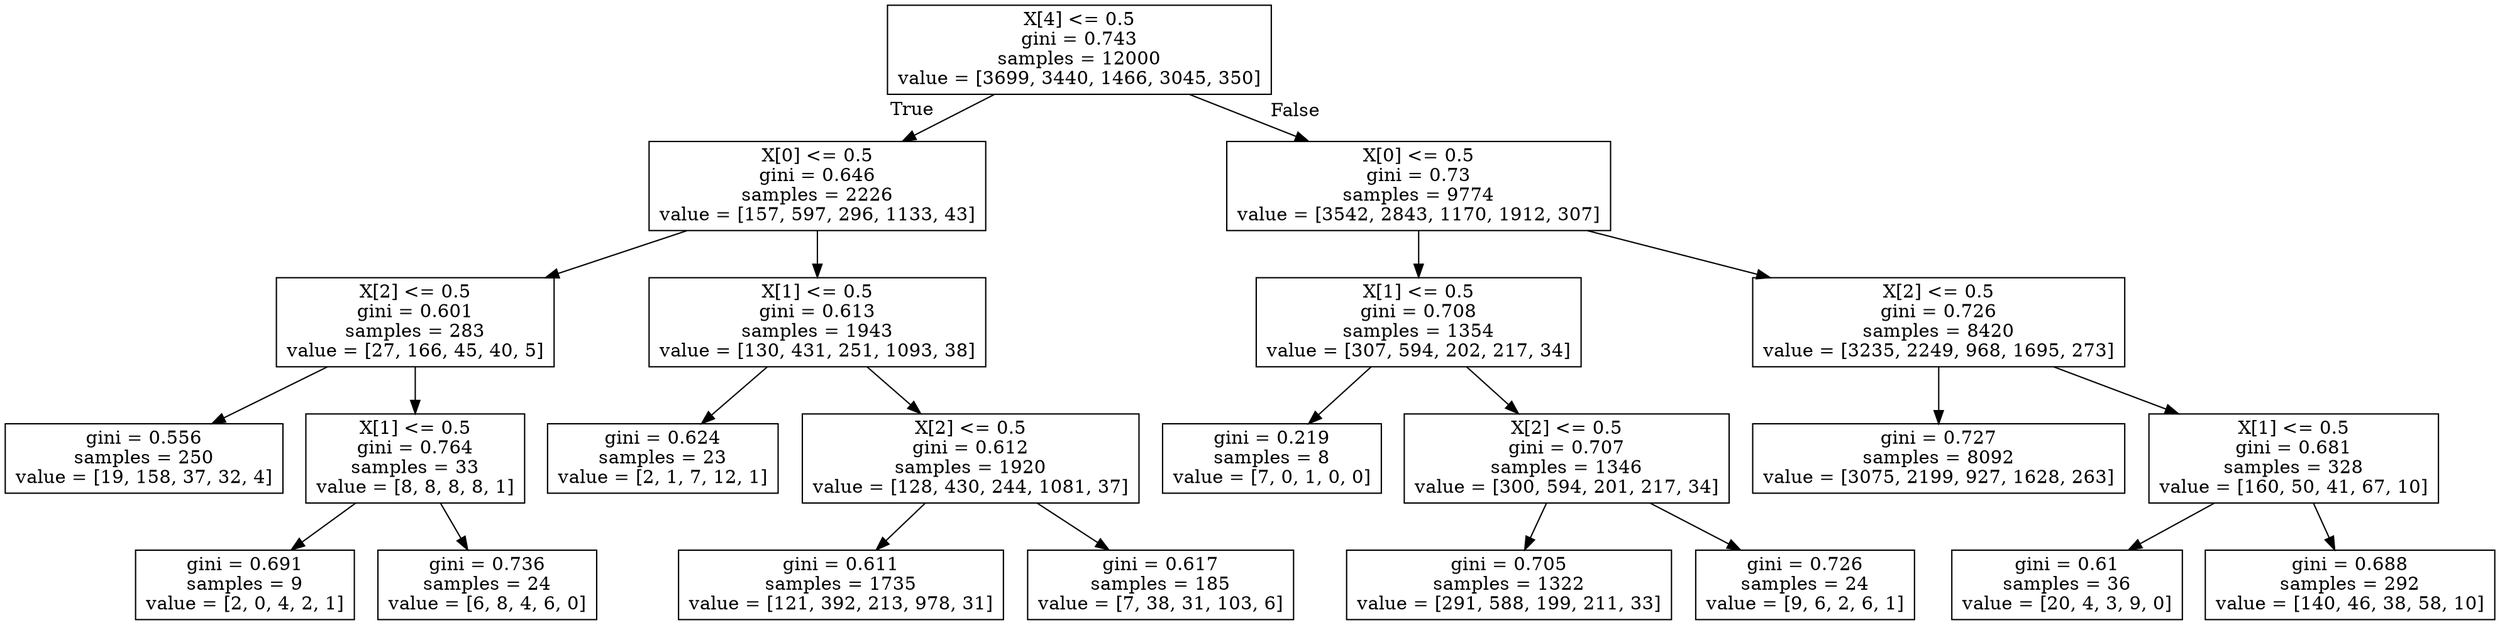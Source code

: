 digraph Tree {
node [shape=box] ;
0 [label="X[4] <= 0.5\ngini = 0.743\nsamples = 12000\nvalue = [3699, 3440, 1466, 3045, 350]"] ;
1 [label="X[0] <= 0.5\ngini = 0.646\nsamples = 2226\nvalue = [157, 597, 296, 1133, 43]"] ;
0 -> 1 [labeldistance=2.5, labelangle=45, headlabel="True"] ;
2 [label="X[2] <= 0.5\ngini = 0.601\nsamples = 283\nvalue = [27, 166, 45, 40, 5]"] ;
1 -> 2 ;
3 [label="gini = 0.556\nsamples = 250\nvalue = [19, 158, 37, 32, 4]"] ;
2 -> 3 ;
4 [label="X[1] <= 0.5\ngini = 0.764\nsamples = 33\nvalue = [8, 8, 8, 8, 1]"] ;
2 -> 4 ;
5 [label="gini = 0.691\nsamples = 9\nvalue = [2, 0, 4, 2, 1]"] ;
4 -> 5 ;
6 [label="gini = 0.736\nsamples = 24\nvalue = [6, 8, 4, 6, 0]"] ;
4 -> 6 ;
7 [label="X[1] <= 0.5\ngini = 0.613\nsamples = 1943\nvalue = [130, 431, 251, 1093, 38]"] ;
1 -> 7 ;
8 [label="gini = 0.624\nsamples = 23\nvalue = [2, 1, 7, 12, 1]"] ;
7 -> 8 ;
9 [label="X[2] <= 0.5\ngini = 0.612\nsamples = 1920\nvalue = [128, 430, 244, 1081, 37]"] ;
7 -> 9 ;
10 [label="gini = 0.611\nsamples = 1735\nvalue = [121, 392, 213, 978, 31]"] ;
9 -> 10 ;
11 [label="gini = 0.617\nsamples = 185\nvalue = [7, 38, 31, 103, 6]"] ;
9 -> 11 ;
12 [label="X[0] <= 0.5\ngini = 0.73\nsamples = 9774\nvalue = [3542, 2843, 1170, 1912, 307]"] ;
0 -> 12 [labeldistance=2.5, labelangle=-45, headlabel="False"] ;
13 [label="X[1] <= 0.5\ngini = 0.708\nsamples = 1354\nvalue = [307, 594, 202, 217, 34]"] ;
12 -> 13 ;
14 [label="gini = 0.219\nsamples = 8\nvalue = [7, 0, 1, 0, 0]"] ;
13 -> 14 ;
15 [label="X[2] <= 0.5\ngini = 0.707\nsamples = 1346\nvalue = [300, 594, 201, 217, 34]"] ;
13 -> 15 ;
16 [label="gini = 0.705\nsamples = 1322\nvalue = [291, 588, 199, 211, 33]"] ;
15 -> 16 ;
17 [label="gini = 0.726\nsamples = 24\nvalue = [9, 6, 2, 6, 1]"] ;
15 -> 17 ;
18 [label="X[2] <= 0.5\ngini = 0.726\nsamples = 8420\nvalue = [3235, 2249, 968, 1695, 273]"] ;
12 -> 18 ;
19 [label="gini = 0.727\nsamples = 8092\nvalue = [3075, 2199, 927, 1628, 263]"] ;
18 -> 19 ;
20 [label="X[1] <= 0.5\ngini = 0.681\nsamples = 328\nvalue = [160, 50, 41, 67, 10]"] ;
18 -> 20 ;
21 [label="gini = 0.61\nsamples = 36\nvalue = [20, 4, 3, 9, 0]"] ;
20 -> 21 ;
22 [label="gini = 0.688\nsamples = 292\nvalue = [140, 46, 38, 58, 10]"] ;
20 -> 22 ;
}